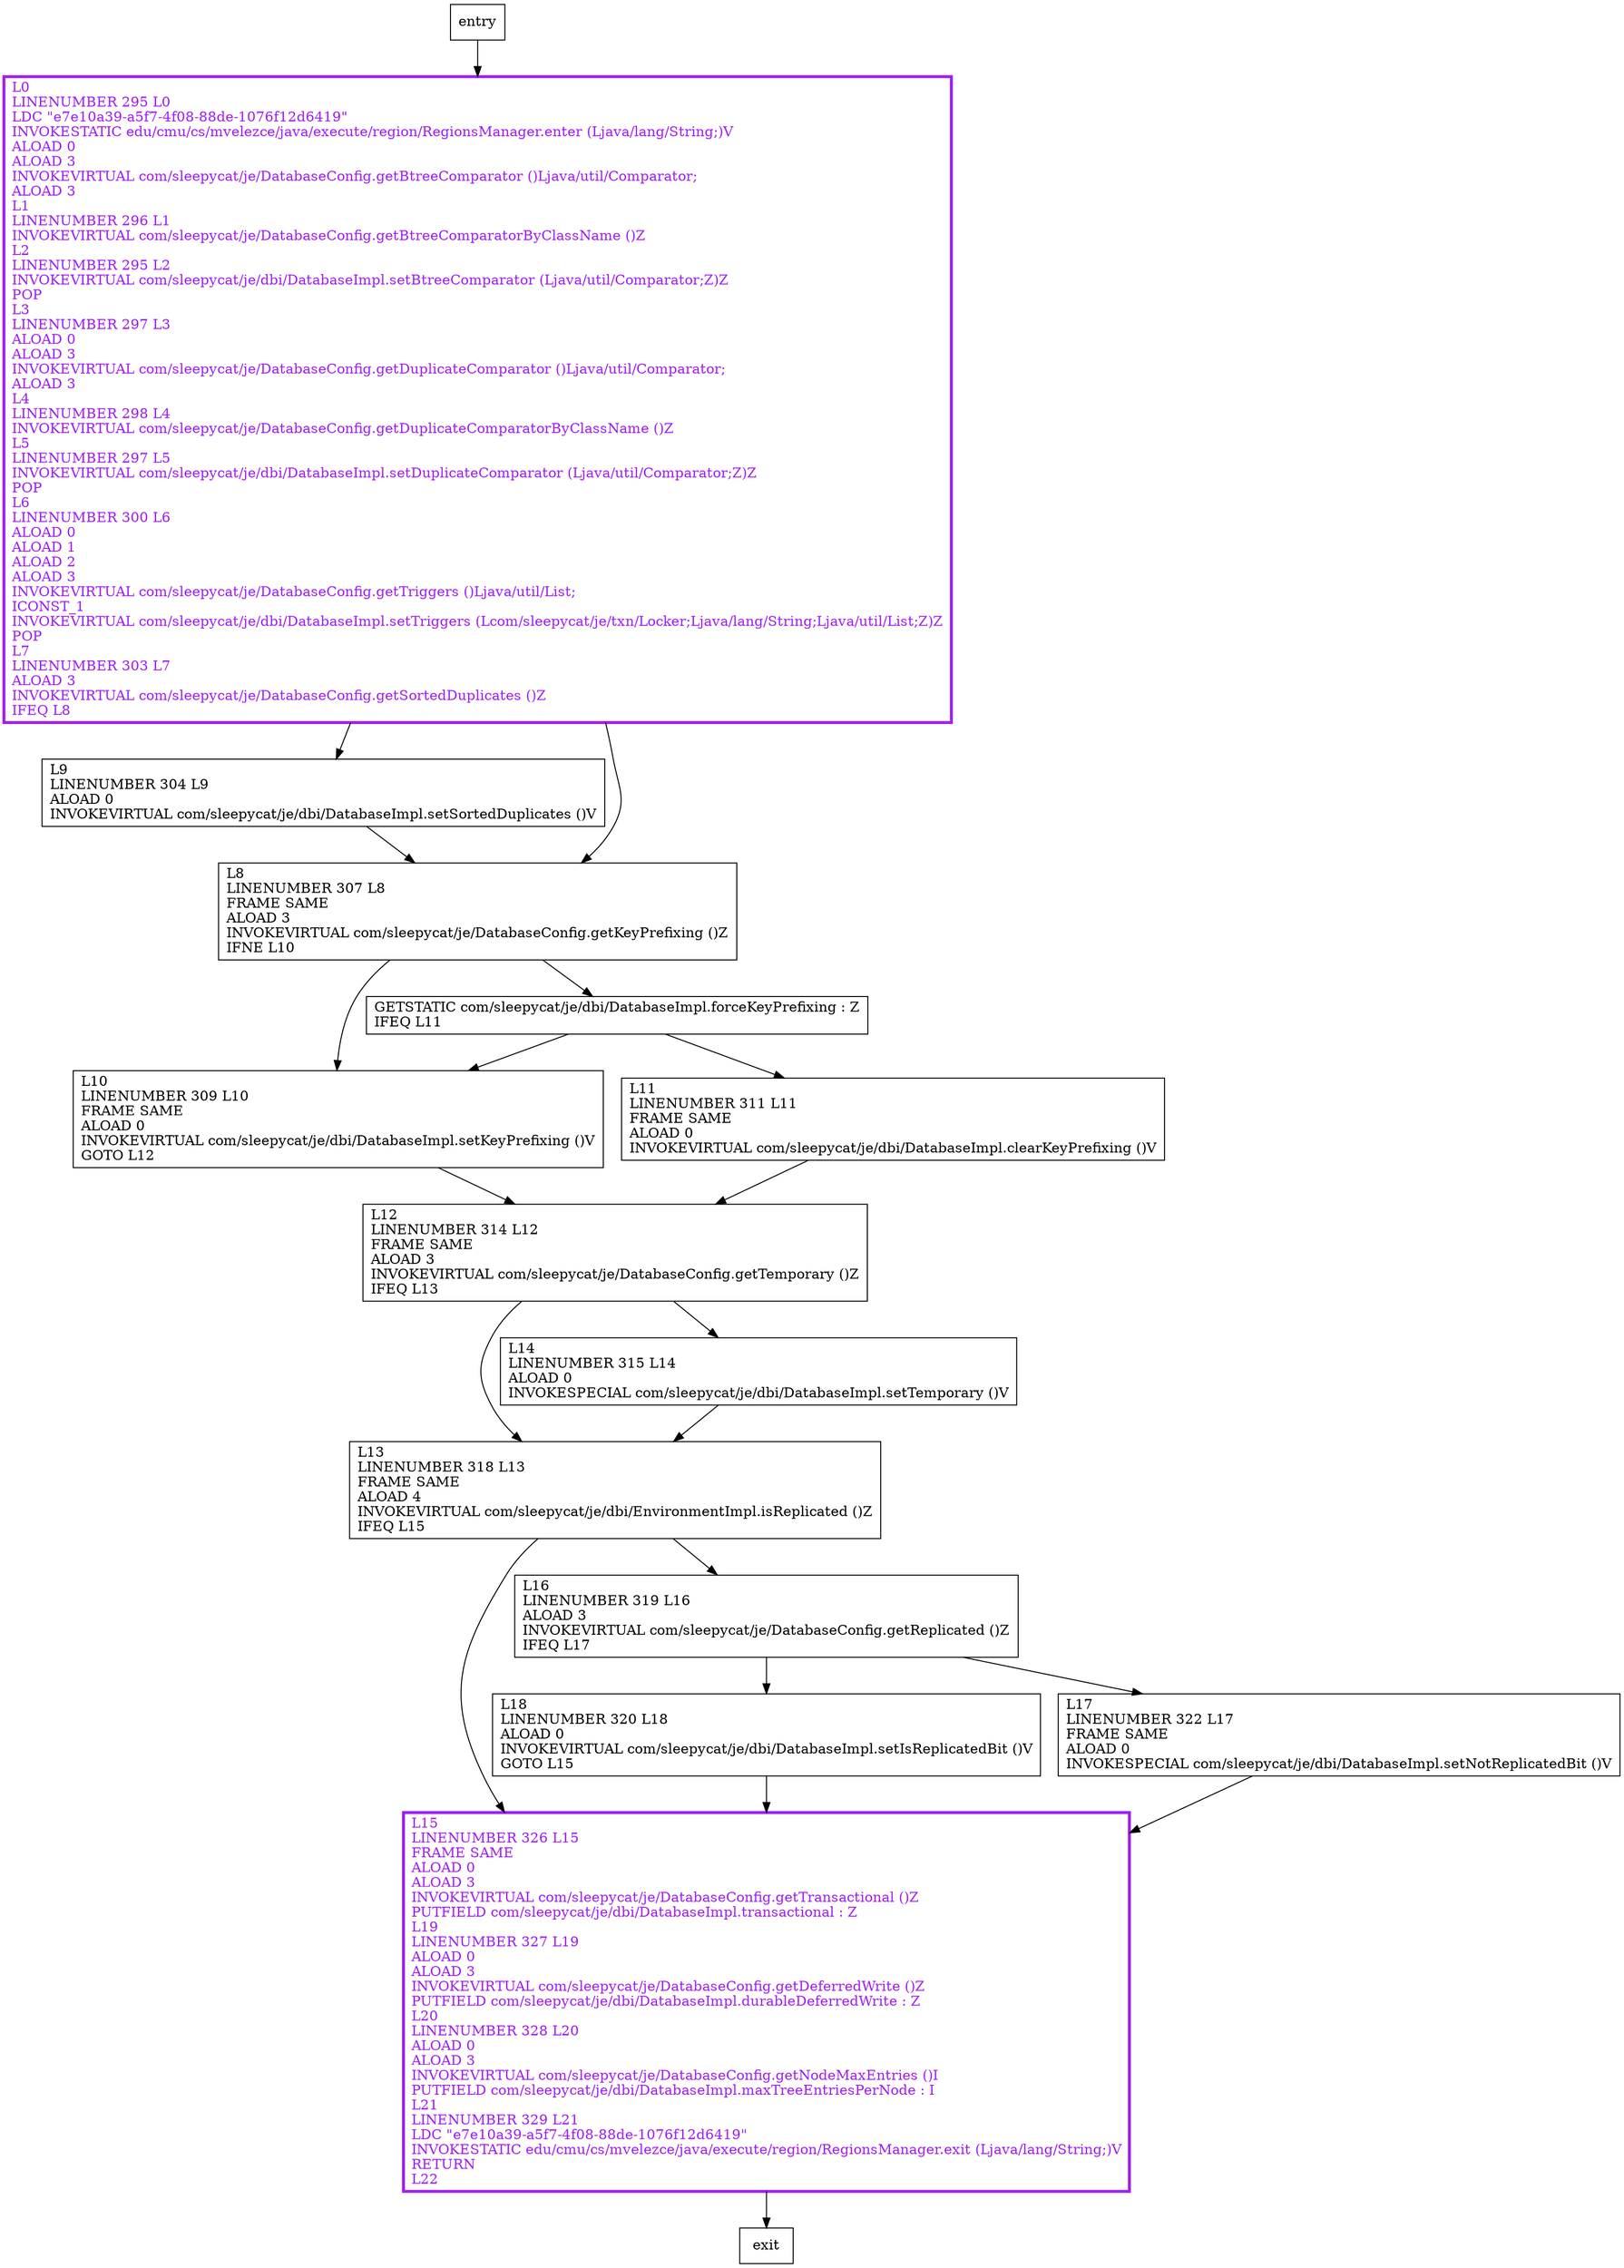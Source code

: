digraph setConfigProperties {
node [shape=record];
987516555 [label="L12\lLINENUMBER 314 L12\lFRAME SAME\lALOAD 3\lINVOKEVIRTUAL com/sleepycat/je/DatabaseConfig.getTemporary ()Z\lIFEQ L13\l"];
26813903 [label="L13\lLINENUMBER 318 L13\lFRAME SAME\lALOAD 4\lINVOKEVIRTUAL com/sleepycat/je/dbi/EnvironmentImpl.isReplicated ()Z\lIFEQ L15\l"];
1627771687 [label="L9\lLINENUMBER 304 L9\lALOAD 0\lINVOKEVIRTUAL com/sleepycat/je/dbi/DatabaseImpl.setSortedDuplicates ()V\l"];
1413700865 [label="GETSTATIC com/sleepycat/je/dbi/DatabaseImpl.forceKeyPrefixing : Z\lIFEQ L11\l"];
1406085799 [label="L18\lLINENUMBER 320 L18\lALOAD 0\lINVOKEVIRTUAL com/sleepycat/je/dbi/DatabaseImpl.setIsReplicatedBit ()V\lGOTO L15\l"];
1136682406 [label="L15\lLINENUMBER 326 L15\lFRAME SAME\lALOAD 0\lALOAD 3\lINVOKEVIRTUAL com/sleepycat/je/DatabaseConfig.getTransactional ()Z\lPUTFIELD com/sleepycat/je/dbi/DatabaseImpl.transactional : Z\lL19\lLINENUMBER 327 L19\lALOAD 0\lALOAD 3\lINVOKEVIRTUAL com/sleepycat/je/DatabaseConfig.getDeferredWrite ()Z\lPUTFIELD com/sleepycat/je/dbi/DatabaseImpl.durableDeferredWrite : Z\lL20\lLINENUMBER 328 L20\lALOAD 0\lALOAD 3\lINVOKEVIRTUAL com/sleepycat/je/DatabaseConfig.getNodeMaxEntries ()I\lPUTFIELD com/sleepycat/je/dbi/DatabaseImpl.maxTreeEntriesPerNode : I\lL21\lLINENUMBER 329 L21\lLDC \"e7e10a39-a5f7-4f08-88de-1076f12d6419\"\lINVOKESTATIC edu/cmu/cs/mvelezce/java/execute/region/RegionsManager.exit (Ljava/lang/String;)V\lRETURN\lL22\l"];
1333582760 [label="L14\lLINENUMBER 315 L14\lALOAD 0\lINVOKESPECIAL com/sleepycat/je/dbi/DatabaseImpl.setTemporary ()V\l"];
1219394061 [label="L10\lLINENUMBER 309 L10\lFRAME SAME\lALOAD 0\lINVOKEVIRTUAL com/sleepycat/je/dbi/DatabaseImpl.setKeyPrefixing ()V\lGOTO L12\l"];
1670377414 [label="L0\lLINENUMBER 295 L0\lLDC \"e7e10a39-a5f7-4f08-88de-1076f12d6419\"\lINVOKESTATIC edu/cmu/cs/mvelezce/java/execute/region/RegionsManager.enter (Ljava/lang/String;)V\lALOAD 0\lALOAD 3\lINVOKEVIRTUAL com/sleepycat/je/DatabaseConfig.getBtreeComparator ()Ljava/util/Comparator;\lALOAD 3\lL1\lLINENUMBER 296 L1\lINVOKEVIRTUAL com/sleepycat/je/DatabaseConfig.getBtreeComparatorByClassName ()Z\lL2\lLINENUMBER 295 L2\lINVOKEVIRTUAL com/sleepycat/je/dbi/DatabaseImpl.setBtreeComparator (Ljava/util/Comparator;Z)Z\lPOP\lL3\lLINENUMBER 297 L3\lALOAD 0\lALOAD 3\lINVOKEVIRTUAL com/sleepycat/je/DatabaseConfig.getDuplicateComparator ()Ljava/util/Comparator;\lALOAD 3\lL4\lLINENUMBER 298 L4\lINVOKEVIRTUAL com/sleepycat/je/DatabaseConfig.getDuplicateComparatorByClassName ()Z\lL5\lLINENUMBER 297 L5\lINVOKEVIRTUAL com/sleepycat/je/dbi/DatabaseImpl.setDuplicateComparator (Ljava/util/Comparator;Z)Z\lPOP\lL6\lLINENUMBER 300 L6\lALOAD 0\lALOAD 1\lALOAD 2\lALOAD 3\lINVOKEVIRTUAL com/sleepycat/je/DatabaseConfig.getTriggers ()Ljava/util/List;\lICONST_1\lINVOKEVIRTUAL com/sleepycat/je/dbi/DatabaseImpl.setTriggers (Lcom/sleepycat/je/txn/Locker;Ljava/lang/String;Ljava/util/List;Z)Z\lPOP\lL7\lLINENUMBER 303 L7\lALOAD 3\lINVOKEVIRTUAL com/sleepycat/je/DatabaseConfig.getSortedDuplicates ()Z\lIFEQ L8\l"];
1963931622 [label="L11\lLINENUMBER 311 L11\lFRAME SAME\lALOAD 0\lINVOKEVIRTUAL com/sleepycat/je/dbi/DatabaseImpl.clearKeyPrefixing ()V\l"];
464573251 [label="L16\lLINENUMBER 319 L16\lALOAD 3\lINVOKEVIRTUAL com/sleepycat/je/DatabaseConfig.getReplicated ()Z\lIFEQ L17\l"];
294002018 [label="L8\lLINENUMBER 307 L8\lFRAME SAME\lALOAD 3\lINVOKEVIRTUAL com/sleepycat/je/DatabaseConfig.getKeyPrefixing ()Z\lIFNE L10\l"];
2059868909 [label="L17\lLINENUMBER 322 L17\lFRAME SAME\lALOAD 0\lINVOKESPECIAL com/sleepycat/je/dbi/DatabaseImpl.setNotReplicatedBit ()V\l"];
entry;
exit;
987516555 -> 26813903
987516555 -> 1333582760
26813903 -> 464573251
26813903 -> 1136682406
1627771687 -> 294002018
1413700865 -> 1963931622
1413700865 -> 1219394061
1406085799 -> 1136682406
1136682406 -> exit
1333582760 -> 26813903
1219394061 -> 987516555
entry -> 1670377414
1670377414 -> 1627771687
1670377414 -> 294002018
1963931622 -> 987516555
464573251 -> 1406085799
464573251 -> 2059868909
294002018 -> 1413700865
294002018 -> 1219394061
2059868909 -> 1136682406
1670377414[fontcolor="purple", penwidth=3, color="purple"];
1136682406[fontcolor="purple", penwidth=3, color="purple"];
}
